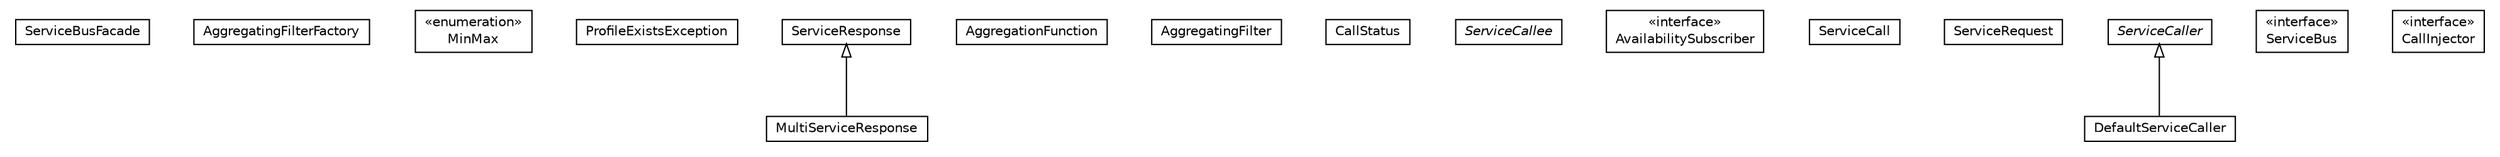#!/usr/local/bin/dot
#
# Class diagram 
# Generated by UMLGraph version R5_6-24-gf6e263 (http://www.umlgraph.org/)
#

digraph G {
	edge [fontname="Helvetica",fontsize=10,labelfontname="Helvetica",labelfontsize=10];
	node [fontname="Helvetica",fontsize=10,shape=plaintext];
	nodesep=0.25;
	ranksep=0.5;
	// org.universAAL.middleware.service.ServiceBusFacade
	c41790 [label=<<table title="org.universAAL.middleware.service.ServiceBusFacade" border="0" cellborder="1" cellspacing="0" cellpadding="2" port="p" href="./ServiceBusFacade.html">
		<tr><td><table border="0" cellspacing="0" cellpadding="1">
<tr><td align="center" balign="center"> ServiceBusFacade </td></tr>
		</table></td></tr>
		</table>>, URL="./ServiceBusFacade.html", fontname="Helvetica", fontcolor="black", fontsize=10.0];
	// org.universAAL.middleware.service.AggregatingFilterFactory
	c41791 [label=<<table title="org.universAAL.middleware.service.AggregatingFilterFactory" border="0" cellborder="1" cellspacing="0" cellpadding="2" port="p" href="./AggregatingFilterFactory.html">
		<tr><td><table border="0" cellspacing="0" cellpadding="1">
<tr><td align="center" balign="center"> AggregatingFilterFactory </td></tr>
		</table></td></tr>
		</table>>, URL="./AggregatingFilterFactory.html", fontname="Helvetica", fontcolor="black", fontsize=10.0];
	// org.universAAL.middleware.service.AggregatingFilterFactory.MinMax
	c41792 [label=<<table title="org.universAAL.middleware.service.AggregatingFilterFactory.MinMax" border="0" cellborder="1" cellspacing="0" cellpadding="2" port="p" href="./AggregatingFilterFactory.MinMax.html">
		<tr><td><table border="0" cellspacing="0" cellpadding="1">
<tr><td align="center" balign="center"> &#171;enumeration&#187; </td></tr>
<tr><td align="center" balign="center"> MinMax </td></tr>
		</table></td></tr>
		</table>>, URL="./AggregatingFilterFactory.MinMax.html", fontname="Helvetica", fontcolor="black", fontsize=10.0];
	// org.universAAL.middleware.service.ProfileExistsException
	c41793 [label=<<table title="org.universAAL.middleware.service.ProfileExistsException" border="0" cellborder="1" cellspacing="0" cellpadding="2" port="p" href="./ProfileExistsException.html">
		<tr><td><table border="0" cellspacing="0" cellpadding="1">
<tr><td align="center" balign="center"> ProfileExistsException </td></tr>
		</table></td></tr>
		</table>>, URL="./ProfileExistsException.html", fontname="Helvetica", fontcolor="black", fontsize=10.0];
	// org.universAAL.middleware.service.MultiServiceResponse
	c41794 [label=<<table title="org.universAAL.middleware.service.MultiServiceResponse" border="0" cellborder="1" cellspacing="0" cellpadding="2" port="p" href="./MultiServiceResponse.html">
		<tr><td><table border="0" cellspacing="0" cellpadding="1">
<tr><td align="center" balign="center"> MultiServiceResponse </td></tr>
		</table></td></tr>
		</table>>, URL="./MultiServiceResponse.html", fontname="Helvetica", fontcolor="black", fontsize=10.0];
	// org.universAAL.middleware.service.AggregationFunction
	c41795 [label=<<table title="org.universAAL.middleware.service.AggregationFunction" border="0" cellborder="1" cellspacing="0" cellpadding="2" port="p" href="./AggregationFunction.html">
		<tr><td><table border="0" cellspacing="0" cellpadding="1">
<tr><td align="center" balign="center"> AggregationFunction </td></tr>
		</table></td></tr>
		</table>>, URL="./AggregationFunction.html", fontname="Helvetica", fontcolor="black", fontsize=10.0];
	// org.universAAL.middleware.service.AggregatingFilter
	c41796 [label=<<table title="org.universAAL.middleware.service.AggregatingFilter" border="0" cellborder="1" cellspacing="0" cellpadding="2" port="p" href="./AggregatingFilter.html">
		<tr><td><table border="0" cellspacing="0" cellpadding="1">
<tr><td align="center" balign="center"> AggregatingFilter </td></tr>
		</table></td></tr>
		</table>>, URL="./AggregatingFilter.html", fontname="Helvetica", fontcolor="black", fontsize=10.0];
	// org.universAAL.middleware.service.CallStatus
	c41797 [label=<<table title="org.universAAL.middleware.service.CallStatus" border="0" cellborder="1" cellspacing="0" cellpadding="2" port="p" href="./CallStatus.html">
		<tr><td><table border="0" cellspacing="0" cellpadding="1">
<tr><td align="center" balign="center"> CallStatus </td></tr>
		</table></td></tr>
		</table>>, URL="./CallStatus.html", fontname="Helvetica", fontcolor="black", fontsize=10.0];
	// org.universAAL.middleware.service.ServiceCallee
	c41798 [label=<<table title="org.universAAL.middleware.service.ServiceCallee" border="0" cellborder="1" cellspacing="0" cellpadding="2" port="p" href="./ServiceCallee.html">
		<tr><td><table border="0" cellspacing="0" cellpadding="1">
<tr><td align="center" balign="center"><font face="Helvetica-Oblique"> ServiceCallee </font></td></tr>
		</table></td></tr>
		</table>>, URL="./ServiceCallee.html", fontname="Helvetica", fontcolor="black", fontsize=10.0];
	// org.universAAL.middleware.service.AvailabilitySubscriber
	c41799 [label=<<table title="org.universAAL.middleware.service.AvailabilitySubscriber" border="0" cellborder="1" cellspacing="0" cellpadding="2" port="p" href="./AvailabilitySubscriber.html">
		<tr><td><table border="0" cellspacing="0" cellpadding="1">
<tr><td align="center" balign="center"> &#171;interface&#187; </td></tr>
<tr><td align="center" balign="center"> AvailabilitySubscriber </td></tr>
		</table></td></tr>
		</table>>, URL="./AvailabilitySubscriber.html", fontname="Helvetica", fontcolor="black", fontsize=10.0];
	// org.universAAL.middleware.service.ServiceCall
	c41800 [label=<<table title="org.universAAL.middleware.service.ServiceCall" border="0" cellborder="1" cellspacing="0" cellpadding="2" port="p" href="./ServiceCall.html">
		<tr><td><table border="0" cellspacing="0" cellpadding="1">
<tr><td align="center" balign="center"> ServiceCall </td></tr>
		</table></td></tr>
		</table>>, URL="./ServiceCall.html", fontname="Helvetica", fontcolor="black", fontsize=10.0];
	// org.universAAL.middleware.service.ServiceRequest
	c41801 [label=<<table title="org.universAAL.middleware.service.ServiceRequest" border="0" cellborder="1" cellspacing="0" cellpadding="2" port="p" href="./ServiceRequest.html">
		<tr><td><table border="0" cellspacing="0" cellpadding="1">
<tr><td align="center" balign="center"> ServiceRequest </td></tr>
		</table></td></tr>
		</table>>, URL="./ServiceRequest.html", fontname="Helvetica", fontcolor="black", fontsize=10.0];
	// org.universAAL.middleware.service.ServiceResponse
	c41802 [label=<<table title="org.universAAL.middleware.service.ServiceResponse" border="0" cellborder="1" cellspacing="0" cellpadding="2" port="p" href="./ServiceResponse.html">
		<tr><td><table border="0" cellspacing="0" cellpadding="1">
<tr><td align="center" balign="center"> ServiceResponse </td></tr>
		</table></td></tr>
		</table>>, URL="./ServiceResponse.html", fontname="Helvetica", fontcolor="black", fontsize=10.0];
	// org.universAAL.middleware.service.ServiceCaller
	c41803 [label=<<table title="org.universAAL.middleware.service.ServiceCaller" border="0" cellborder="1" cellspacing="0" cellpadding="2" port="p" href="./ServiceCaller.html">
		<tr><td><table border="0" cellspacing="0" cellpadding="1">
<tr><td align="center" balign="center"><font face="Helvetica-Oblique"> ServiceCaller </font></td></tr>
		</table></td></tr>
		</table>>, URL="./ServiceCaller.html", fontname="Helvetica", fontcolor="black", fontsize=10.0];
	// org.universAAL.middleware.service.ServiceBus
	c41804 [label=<<table title="org.universAAL.middleware.service.ServiceBus" border="0" cellborder="1" cellspacing="0" cellpadding="2" port="p" href="./ServiceBus.html">
		<tr><td><table border="0" cellspacing="0" cellpadding="1">
<tr><td align="center" balign="center"> &#171;interface&#187; </td></tr>
<tr><td align="center" balign="center"> ServiceBus </td></tr>
		</table></td></tr>
		</table>>, URL="./ServiceBus.html", fontname="Helvetica", fontcolor="black", fontsize=10.0];
	// org.universAAL.middleware.service.ServiceBus.CallInjector
	c41805 [label=<<table title="org.universAAL.middleware.service.ServiceBus.CallInjector" border="0" cellborder="1" cellspacing="0" cellpadding="2" port="p" href="./ServiceBus.CallInjector.html">
		<tr><td><table border="0" cellspacing="0" cellpadding="1">
<tr><td align="center" balign="center"> &#171;interface&#187; </td></tr>
<tr><td align="center" balign="center"> CallInjector </td></tr>
		</table></td></tr>
		</table>>, URL="./ServiceBus.CallInjector.html", fontname="Helvetica", fontcolor="black", fontsize=10.0];
	// org.universAAL.middleware.service.DefaultServiceCaller
	c41806 [label=<<table title="org.universAAL.middleware.service.DefaultServiceCaller" border="0" cellborder="1" cellspacing="0" cellpadding="2" port="p" href="./DefaultServiceCaller.html">
		<tr><td><table border="0" cellspacing="0" cellpadding="1">
<tr><td align="center" balign="center"> DefaultServiceCaller </td></tr>
		</table></td></tr>
		</table>>, URL="./DefaultServiceCaller.html", fontname="Helvetica", fontcolor="black", fontsize=10.0];
	//org.universAAL.middleware.service.MultiServiceResponse extends org.universAAL.middleware.service.ServiceResponse
	c41802:p -> c41794:p [dir=back,arrowtail=empty];
	//org.universAAL.middleware.service.DefaultServiceCaller extends org.universAAL.middleware.service.ServiceCaller
	c41803:p -> c41806:p [dir=back,arrowtail=empty];
}

